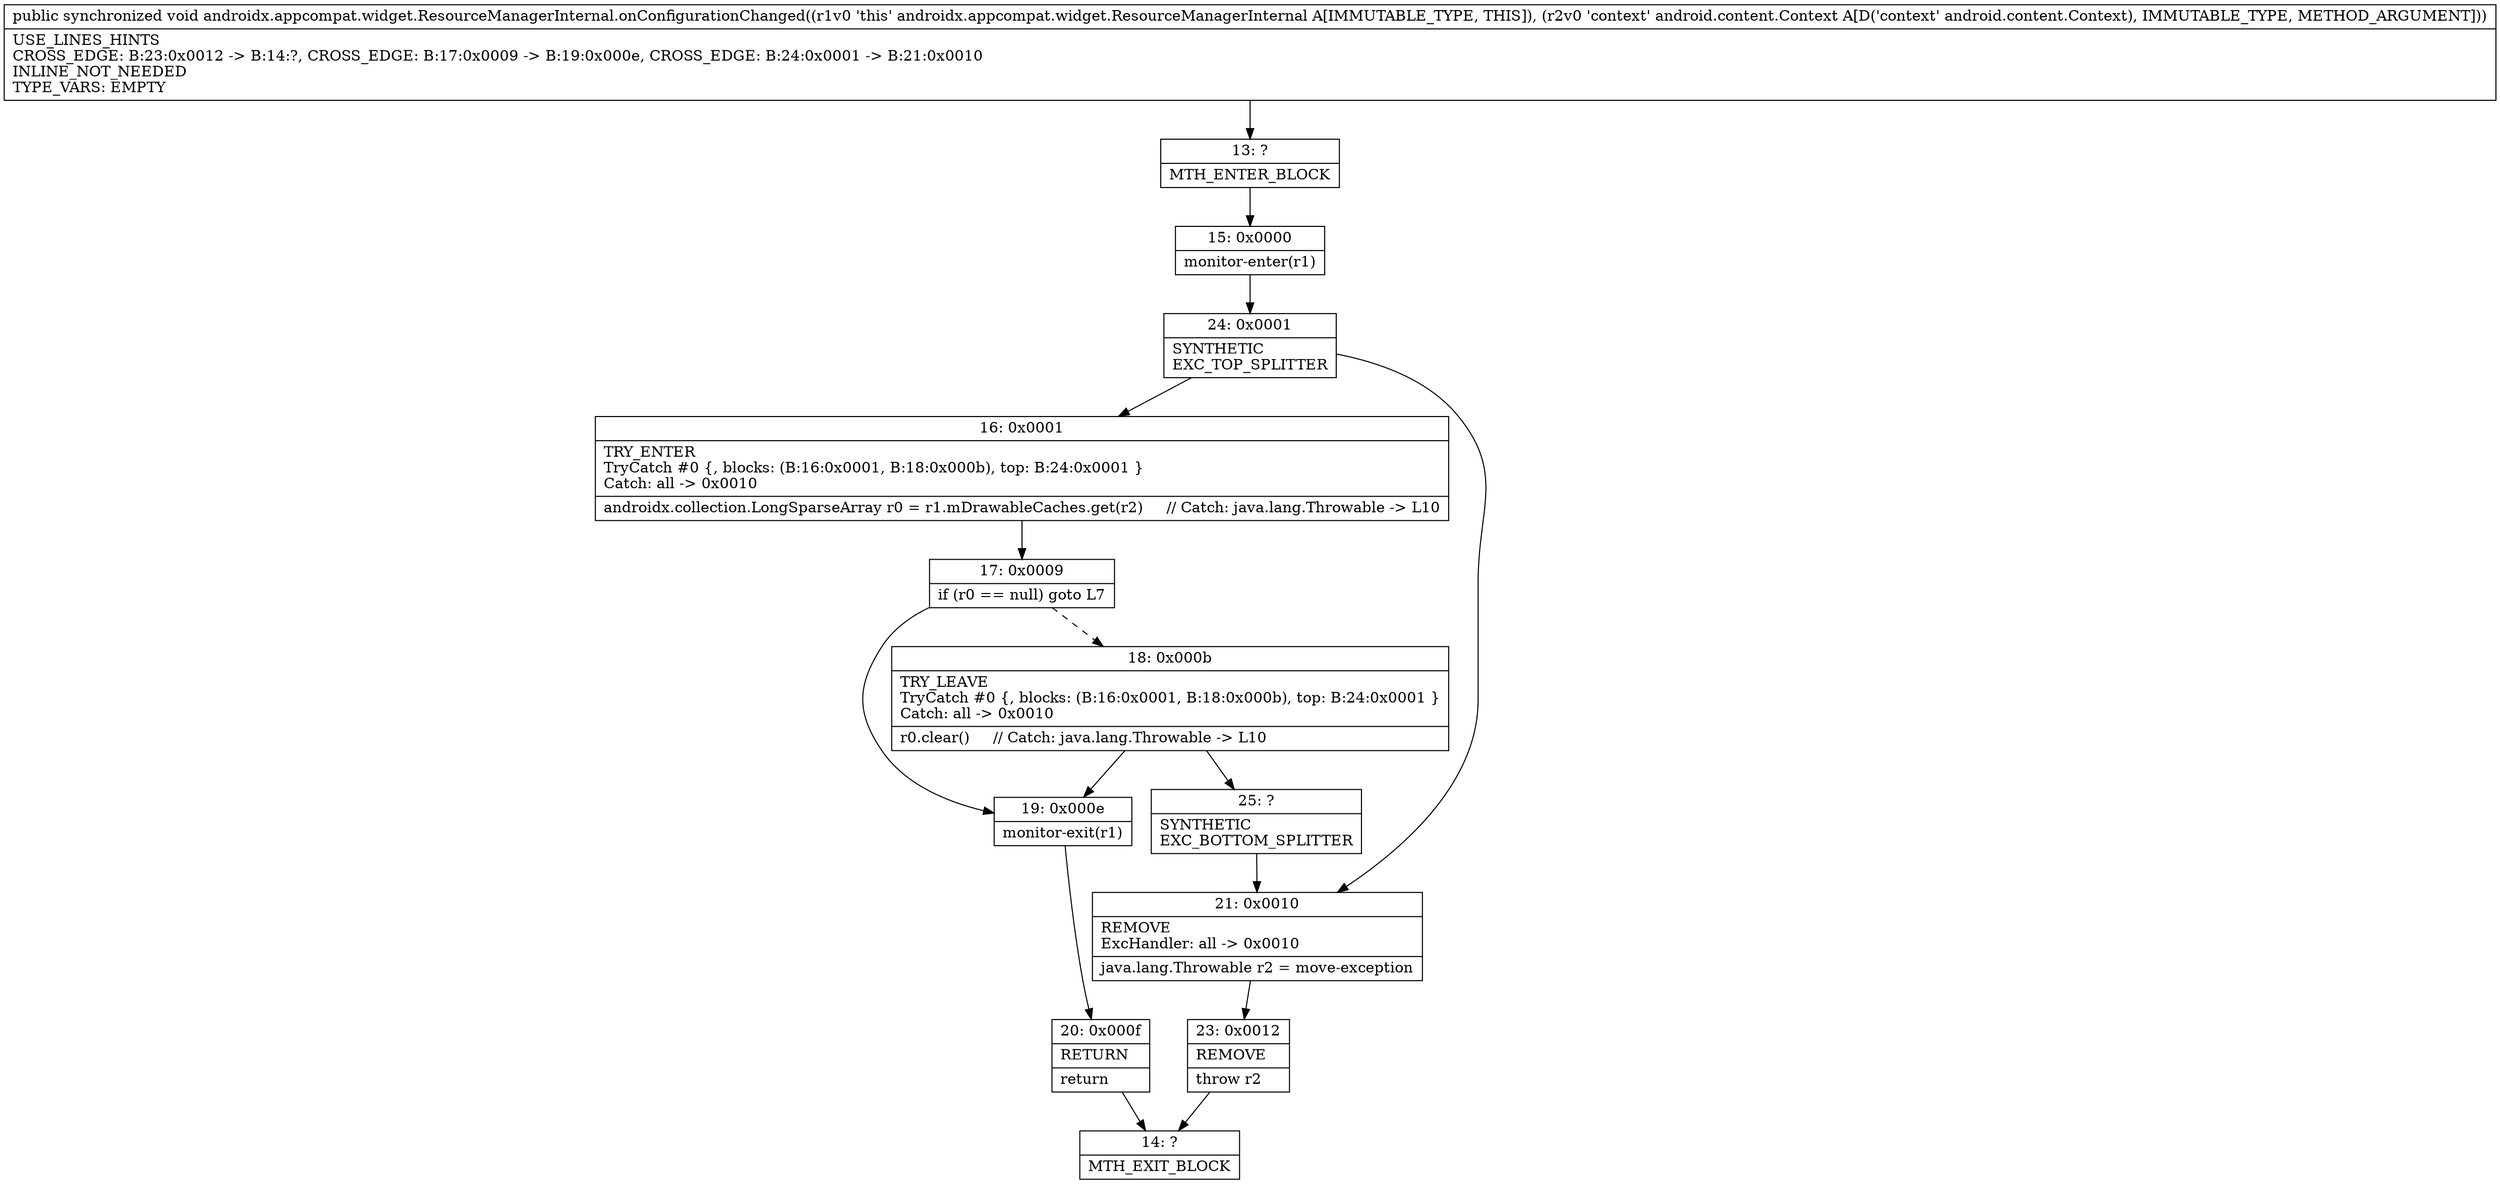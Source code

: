 digraph "CFG forandroidx.appcompat.widget.ResourceManagerInternal.onConfigurationChanged(Landroid\/content\/Context;)V" {
Node_13 [shape=record,label="{13\:\ ?|MTH_ENTER_BLOCK\l}"];
Node_15 [shape=record,label="{15\:\ 0x0000|monitor\-enter(r1)\l}"];
Node_24 [shape=record,label="{24\:\ 0x0001|SYNTHETIC\lEXC_TOP_SPLITTER\l}"];
Node_16 [shape=record,label="{16\:\ 0x0001|TRY_ENTER\lTryCatch #0 \{, blocks: (B:16:0x0001, B:18:0x000b), top: B:24:0x0001 \}\lCatch: all \-\> 0x0010\l|androidx.collection.LongSparseArray r0 = r1.mDrawableCaches.get(r2)     \/\/ Catch: java.lang.Throwable \-\> L10\l}"];
Node_17 [shape=record,label="{17\:\ 0x0009|if (r0 == null) goto L7\l}"];
Node_18 [shape=record,label="{18\:\ 0x000b|TRY_LEAVE\lTryCatch #0 \{, blocks: (B:16:0x0001, B:18:0x000b), top: B:24:0x0001 \}\lCatch: all \-\> 0x0010\l|r0.clear()     \/\/ Catch: java.lang.Throwable \-\> L10\l}"];
Node_25 [shape=record,label="{25\:\ ?|SYNTHETIC\lEXC_BOTTOM_SPLITTER\l}"];
Node_19 [shape=record,label="{19\:\ 0x000e|monitor\-exit(r1)\l}"];
Node_20 [shape=record,label="{20\:\ 0x000f|RETURN\l|return\l}"];
Node_14 [shape=record,label="{14\:\ ?|MTH_EXIT_BLOCK\l}"];
Node_21 [shape=record,label="{21\:\ 0x0010|REMOVE\lExcHandler: all \-\> 0x0010\l|java.lang.Throwable r2 = move\-exception\l}"];
Node_23 [shape=record,label="{23\:\ 0x0012|REMOVE\l|throw r2\l}"];
MethodNode[shape=record,label="{public synchronized void androidx.appcompat.widget.ResourceManagerInternal.onConfigurationChanged((r1v0 'this' androidx.appcompat.widget.ResourceManagerInternal A[IMMUTABLE_TYPE, THIS]), (r2v0 'context' android.content.Context A[D('context' android.content.Context), IMMUTABLE_TYPE, METHOD_ARGUMENT]))  | USE_LINES_HINTS\lCROSS_EDGE: B:23:0x0012 \-\> B:14:?, CROSS_EDGE: B:17:0x0009 \-\> B:19:0x000e, CROSS_EDGE: B:24:0x0001 \-\> B:21:0x0010\lINLINE_NOT_NEEDED\lTYPE_VARS: EMPTY\l}"];
MethodNode -> Node_13;Node_13 -> Node_15;
Node_15 -> Node_24;
Node_24 -> Node_16;
Node_24 -> Node_21;
Node_16 -> Node_17;
Node_17 -> Node_18[style=dashed];
Node_17 -> Node_19;
Node_18 -> Node_19;
Node_18 -> Node_25;
Node_25 -> Node_21;
Node_19 -> Node_20;
Node_20 -> Node_14;
Node_21 -> Node_23;
Node_23 -> Node_14;
}

